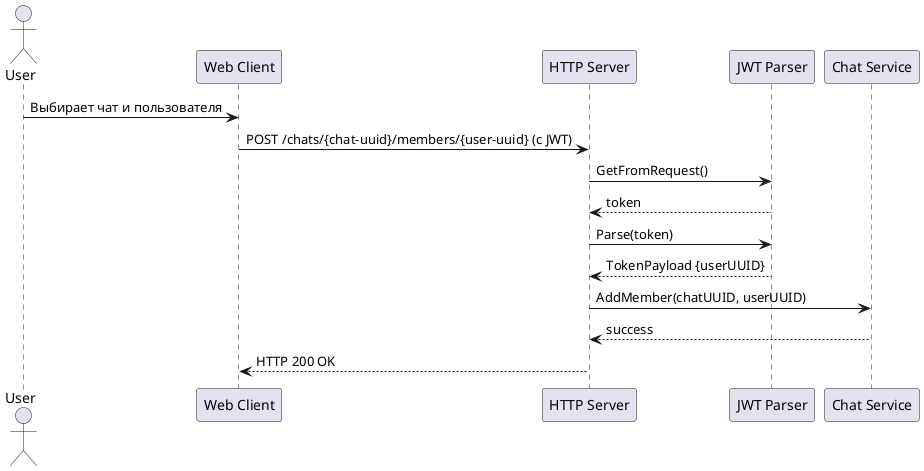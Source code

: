 @startuml
actor User
participant "Web Client" as Client
participant "HTTP Server" as Server
participant "JWT Parser" as JWT
participant "Chat Service" as ChatSvc

User -> Client : Выбирает чат и пользователя
Client -> Server : POST /chats/{chat-uuid}/members/{user-uuid} (с JWT)
Server -> JWT : GetFromRequest()
JWT --> Server : token
Server -> JWT : Parse(token)
JWT --> Server : TokenPayload {userUUID}

Server -> ChatSvc : AddMember(chatUUID, userUUID)
ChatSvc --> Server : success

Server --> Client : HTTP 200 OK
@enduml
